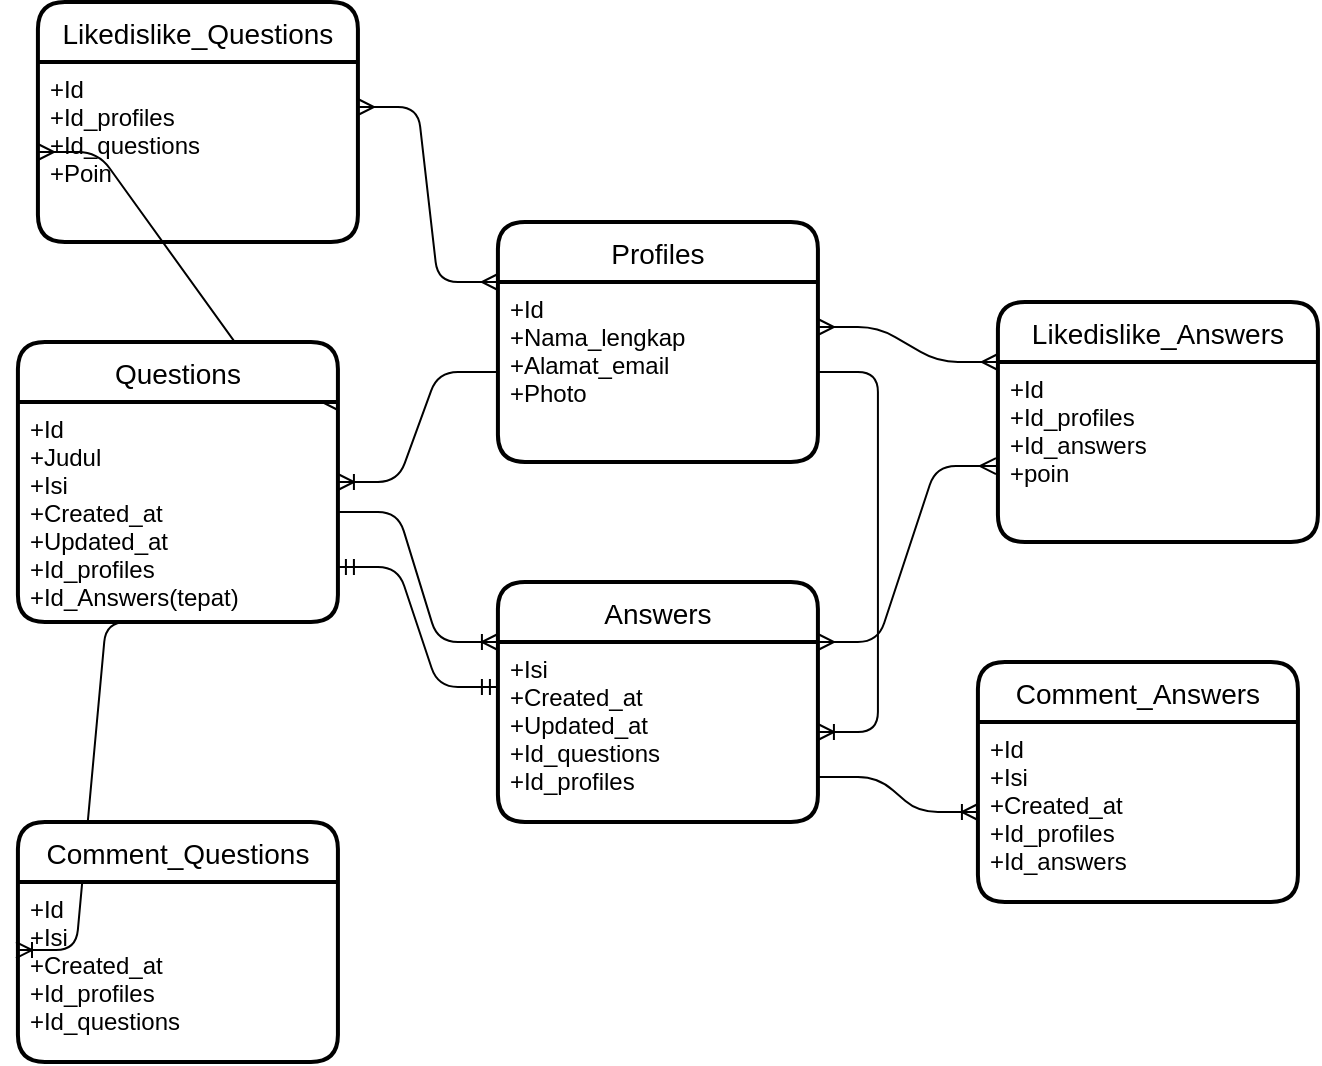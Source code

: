 <mxfile version="13.6.6" type="device"><diagram id="Cq-GaRcVQOtbdV6fT8mA" name="Page-1"><mxGraphModel dx="1736" dy="1968" grid="1" gridSize="10" guides="1" tooltips="1" connect="1" arrows="1" fold="1" page="1" pageScale="1" pageWidth="850" pageHeight="1100" math="0" shadow="0"><root><mxCell id="0"/><mxCell id="1" parent="0"/><mxCell id="qEO6zknmTxaJ49ZA81EH-14" value="" style="edgeStyle=entityRelationEdgeStyle;fontSize=12;html=1;endArrow=ERoneToMany;" edge="1" parent="1" source="qEO6zknmTxaJ49ZA81EH-2" target="qEO6zknmTxaJ49ZA81EH-3"><mxGeometry width="100" height="100" relative="1" as="geometry"><mxPoint x="165.96" y="-620" as="sourcePoint"/><mxPoint x="265.96" y="-720" as="targetPoint"/></mxGeometry></mxCell><mxCell id="qEO6zknmTxaJ49ZA81EH-15" value="" style="edgeStyle=entityRelationEdgeStyle;fontSize=12;html=1;endArrow=ERoneToMany;" edge="1" parent="1" source="qEO6zknmTxaJ49ZA81EH-2" target="qEO6zknmTxaJ49ZA81EH-6"><mxGeometry width="100" height="100" relative="1" as="geometry"><mxPoint x="485.96" y="-450" as="sourcePoint"/><mxPoint x="585.96" y="-550" as="targetPoint"/></mxGeometry></mxCell><mxCell id="qEO6zknmTxaJ49ZA81EH-16" value="" style="edgeStyle=entityRelationEdgeStyle;fontSize=12;html=1;endArrow=ERoneToMany;entryX=0;entryY=0.25;entryDx=0;entryDy=0;" edge="1" parent="1" source="qEO6zknmTxaJ49ZA81EH-4" target="qEO6zknmTxaJ49ZA81EH-5"><mxGeometry width="100" height="100" relative="1" as="geometry"><mxPoint x="485.96" y="-450" as="sourcePoint"/><mxPoint x="355.96" y="-560" as="targetPoint"/></mxGeometry></mxCell><mxCell id="qEO6zknmTxaJ49ZA81EH-17" value="" style="edgeStyle=entityRelationEdgeStyle;fontSize=12;html=1;endArrow=ERmandOne;startArrow=ERmandOne;entryX=0;entryY=0.25;entryDx=0;entryDy=0;exitX=1;exitY=0.75;exitDx=0;exitDy=0;" edge="1" parent="1" source="qEO6zknmTxaJ49ZA81EH-4" target="qEO6zknmTxaJ49ZA81EH-6"><mxGeometry width="100" height="100" relative="1" as="geometry"><mxPoint x="245.96" y="-420" as="sourcePoint"/><mxPoint x="565.96" y="-460" as="targetPoint"/></mxGeometry></mxCell><mxCell id="qEO6zknmTxaJ49ZA81EH-20" value="" style="edgeStyle=entityRelationEdgeStyle;fontSize=12;html=1;endArrow=ERoneToMany;entryX=-0.006;entryY=0.378;entryDx=0;entryDy=0;entryPerimeter=0;exitX=0.463;exitY=1;exitDx=0;exitDy=0;exitPerimeter=0;" edge="1" parent="1" source="qEO6zknmTxaJ49ZA81EH-4" target="qEO6zknmTxaJ49ZA81EH-10"><mxGeometry width="100" height="100" relative="1" as="geometry"><mxPoint x="84.96" y="-680" as="sourcePoint"/><mxPoint x="85.96" y="-510" as="targetPoint"/></mxGeometry></mxCell><mxCell id="qEO6zknmTxaJ49ZA81EH-22" value="" style="edgeStyle=entityRelationEdgeStyle;fontSize=12;html=1;endArrow=ERoneToMany;entryX=0;entryY=0.5;entryDx=0;entryDy=0;exitX=1;exitY=0.75;exitDx=0;exitDy=0;" edge="1" parent="1" source="qEO6zknmTxaJ49ZA81EH-6" target="qEO6zknmTxaJ49ZA81EH-12"><mxGeometry width="100" height="100" relative="1" as="geometry"><mxPoint x="315.96" y="-380" as="sourcePoint"/><mxPoint x="415.96" y="-480" as="targetPoint"/></mxGeometry></mxCell><mxCell id="qEO6zknmTxaJ49ZA81EH-25" value="" style="edgeStyle=entityRelationEdgeStyle;fontSize=12;html=1;endArrow=ERmany;startArrow=ERmany;entryX=0;entryY=0;entryDx=0;entryDy=0;exitX=1;exitY=0.25;exitDx=0;exitDy=0;" edge="1" parent="1" source="qEO6zknmTxaJ49ZA81EH-24" target="qEO6zknmTxaJ49ZA81EH-2"><mxGeometry width="100" height="100" relative="1" as="geometry"><mxPoint x="315.96" y="-570" as="sourcePoint"/><mxPoint x="415.96" y="-670" as="targetPoint"/></mxGeometry></mxCell><mxCell id="qEO6zknmTxaJ49ZA81EH-26" value="" style="edgeStyle=entityRelationEdgeStyle;fontSize=12;html=1;endArrow=ERmany;startArrow=ERmany;entryX=0;entryY=0.5;entryDx=0;entryDy=0;exitX=1;exitY=0;exitDx=0;exitDy=0;" edge="1" parent="1" source="qEO6zknmTxaJ49ZA81EH-4" target="qEO6zknmTxaJ49ZA81EH-24"><mxGeometry width="100" height="100" relative="1" as="geometry"><mxPoint x="35.96" y="-590" as="sourcePoint"/><mxPoint x="415.96" y="-670" as="targetPoint"/></mxGeometry></mxCell><mxCell id="qEO6zknmTxaJ49ZA81EH-29" value="" style="edgeStyle=entityRelationEdgeStyle;fontSize=12;html=1;endArrow=ERmany;startArrow=ERmany;entryX=-0.006;entryY=0.578;entryDx=0;entryDy=0;exitX=1;exitY=0;exitDx=0;exitDy=0;entryPerimeter=0;" edge="1" parent="1" source="qEO6zknmTxaJ49ZA81EH-6" target="qEO6zknmTxaJ49ZA81EH-28"><mxGeometry width="100" height="100" relative="1" as="geometry"><mxPoint x="315.96" y="-620" as="sourcePoint"/><mxPoint x="415.96" y="-720" as="targetPoint"/></mxGeometry></mxCell><mxCell id="qEO6zknmTxaJ49ZA81EH-30" value="" style="edgeStyle=entityRelationEdgeStyle;fontSize=12;html=1;endArrow=ERmany;startArrow=ERmany;entryX=0;entryY=0;entryDx=0;entryDy=0;exitX=1;exitY=0.25;exitDx=0;exitDy=0;" edge="1" parent="1" source="qEO6zknmTxaJ49ZA81EH-2" target="qEO6zknmTxaJ49ZA81EH-28"><mxGeometry width="100" height="100" relative="1" as="geometry"><mxPoint x="315.96" y="-620" as="sourcePoint"/><mxPoint x="415.96" y="-720" as="targetPoint"/></mxGeometry></mxCell><mxCell id="qEO6zknmTxaJ49ZA81EH-1" value="Profiles" style="swimlane;childLayout=stackLayout;horizontal=1;startSize=30;horizontalStack=0;rounded=1;fontSize=14;fontStyle=0;strokeWidth=2;resizeParent=0;resizeLast=1;shadow=0;dashed=0;align=center;" vertex="1" parent="1"><mxGeometry x="355.96" y="-730" width="160" height="120" as="geometry"><mxRectangle x="110" y="110" width="80" height="30" as="alternateBounds"/></mxGeometry></mxCell><mxCell id="qEO6zknmTxaJ49ZA81EH-2" value="+Id&#10;+Nama_lengkap&#10;+Alamat_email&#10;+Photo" style="align=left;strokeColor=none;fillColor=none;spacingLeft=4;fontSize=12;verticalAlign=top;resizable=0;rotatable=0;part=1;" vertex="1" parent="qEO6zknmTxaJ49ZA81EH-1"><mxGeometry y="30" width="160" height="90" as="geometry"/></mxCell><mxCell id="qEO6zknmTxaJ49ZA81EH-3" value="Questions" style="swimlane;childLayout=stackLayout;horizontal=1;startSize=30;horizontalStack=0;rounded=1;fontSize=14;fontStyle=0;strokeWidth=2;resizeParent=0;resizeLast=1;shadow=0;dashed=0;align=center;" vertex="1" parent="1"><mxGeometry x="115.96" y="-670" width="160" height="140" as="geometry"/></mxCell><mxCell id="qEO6zknmTxaJ49ZA81EH-4" value="+Id&#10;+Judul&#10;+Isi&#10;+Created_at&#10;+Updated_at&#10;+Id_profiles&#10;+Id_Answers(tepat)" style="align=left;strokeColor=none;fillColor=none;spacingLeft=4;fontSize=12;verticalAlign=top;resizable=0;rotatable=0;part=1;" vertex="1" parent="qEO6zknmTxaJ49ZA81EH-3"><mxGeometry y="30" width="160" height="110" as="geometry"/></mxCell><mxCell id="qEO6zknmTxaJ49ZA81EH-9" value="Comment_Questions" style="swimlane;childLayout=stackLayout;horizontal=1;startSize=30;horizontalStack=0;rounded=1;fontSize=14;fontStyle=0;strokeWidth=2;resizeParent=0;resizeLast=1;shadow=0;dashed=0;align=center;" vertex="1" parent="1"><mxGeometry x="115.96" y="-430" width="160" height="120" as="geometry"/></mxCell><mxCell id="qEO6zknmTxaJ49ZA81EH-10" value="+Id&#10;+Isi&#10;+Created_at&#10;+Id_profiles&#10;+Id_questions" style="align=left;strokeColor=none;fillColor=none;spacingLeft=4;fontSize=12;verticalAlign=top;resizable=0;rotatable=0;part=1;" vertex="1" parent="qEO6zknmTxaJ49ZA81EH-9"><mxGeometry y="30" width="160" height="90" as="geometry"/></mxCell><mxCell id="qEO6zknmTxaJ49ZA81EH-11" value="Comment_Answers" style="swimlane;childLayout=stackLayout;horizontal=1;startSize=30;horizontalStack=0;rounded=1;fontSize=14;fontStyle=0;strokeWidth=2;resizeParent=0;resizeLast=1;shadow=0;dashed=0;align=center;" vertex="1" parent="1"><mxGeometry x="595.96" y="-510" width="160" height="120" as="geometry"/></mxCell><mxCell id="qEO6zknmTxaJ49ZA81EH-12" value="+Id&#10;+Isi&#10;+Created_at&#10;+Id_profiles&#10;+Id_answers" style="align=left;strokeColor=none;fillColor=none;spacingLeft=4;fontSize=12;verticalAlign=top;resizable=0;rotatable=0;part=1;" vertex="1" parent="qEO6zknmTxaJ49ZA81EH-11"><mxGeometry y="30" width="160" height="90" as="geometry"/></mxCell><mxCell id="qEO6zknmTxaJ49ZA81EH-5" value="Answers" style="swimlane;childLayout=stackLayout;horizontal=1;startSize=30;horizontalStack=0;rounded=1;fontSize=14;fontStyle=0;strokeWidth=2;resizeParent=0;resizeLast=1;shadow=0;dashed=0;align=center;" vertex="1" parent="1"><mxGeometry x="355.96" y="-550" width="160" height="120" as="geometry"/></mxCell><mxCell id="qEO6zknmTxaJ49ZA81EH-6" value="+Isi&#10;+Created_at&#10;+Updated_at&#10;+Id_questions&#10;+Id_profiles" style="align=left;strokeColor=none;fillColor=none;spacingLeft=4;fontSize=12;verticalAlign=top;resizable=0;rotatable=0;part=1;" vertex="1" parent="qEO6zknmTxaJ49ZA81EH-5"><mxGeometry y="30" width="160" height="90" as="geometry"/></mxCell><mxCell id="qEO6zknmTxaJ49ZA81EH-23" value="Likedislike_Questions" style="swimlane;childLayout=stackLayout;horizontal=1;startSize=30;horizontalStack=0;rounded=1;fontSize=14;fontStyle=0;strokeWidth=2;resizeParent=0;resizeLast=1;shadow=0;dashed=0;align=center;" vertex="1" parent="1"><mxGeometry x="125.96" y="-840" width="160" height="120" as="geometry"/></mxCell><mxCell id="qEO6zknmTxaJ49ZA81EH-24" value="+Id&#10;+Id_profiles&#10;+Id_questions&#10;+Poin" style="align=left;strokeColor=none;fillColor=none;spacingLeft=4;fontSize=12;verticalAlign=top;resizable=0;rotatable=0;part=1;" vertex="1" parent="qEO6zknmTxaJ49ZA81EH-23"><mxGeometry y="30" width="160" height="90" as="geometry"/></mxCell><mxCell id="qEO6zknmTxaJ49ZA81EH-27" value="Likedislike_Answers" style="swimlane;childLayout=stackLayout;horizontal=1;startSize=30;horizontalStack=0;rounded=1;fontSize=14;fontStyle=0;strokeWidth=2;resizeParent=0;resizeLast=1;shadow=0;dashed=0;align=center;" vertex="1" parent="1"><mxGeometry x="605.96" y="-690" width="160" height="120" as="geometry"/></mxCell><mxCell id="qEO6zknmTxaJ49ZA81EH-28" value="+Id&#10;+Id_profiles&#10;+Id_answers&#10;+poin" style="align=left;strokeColor=none;fillColor=none;spacingLeft=4;fontSize=12;verticalAlign=top;resizable=0;rotatable=0;part=1;" vertex="1" parent="qEO6zknmTxaJ49ZA81EH-27"><mxGeometry y="30" width="160" height="90" as="geometry"/></mxCell></root></mxGraphModel></diagram></mxfile>